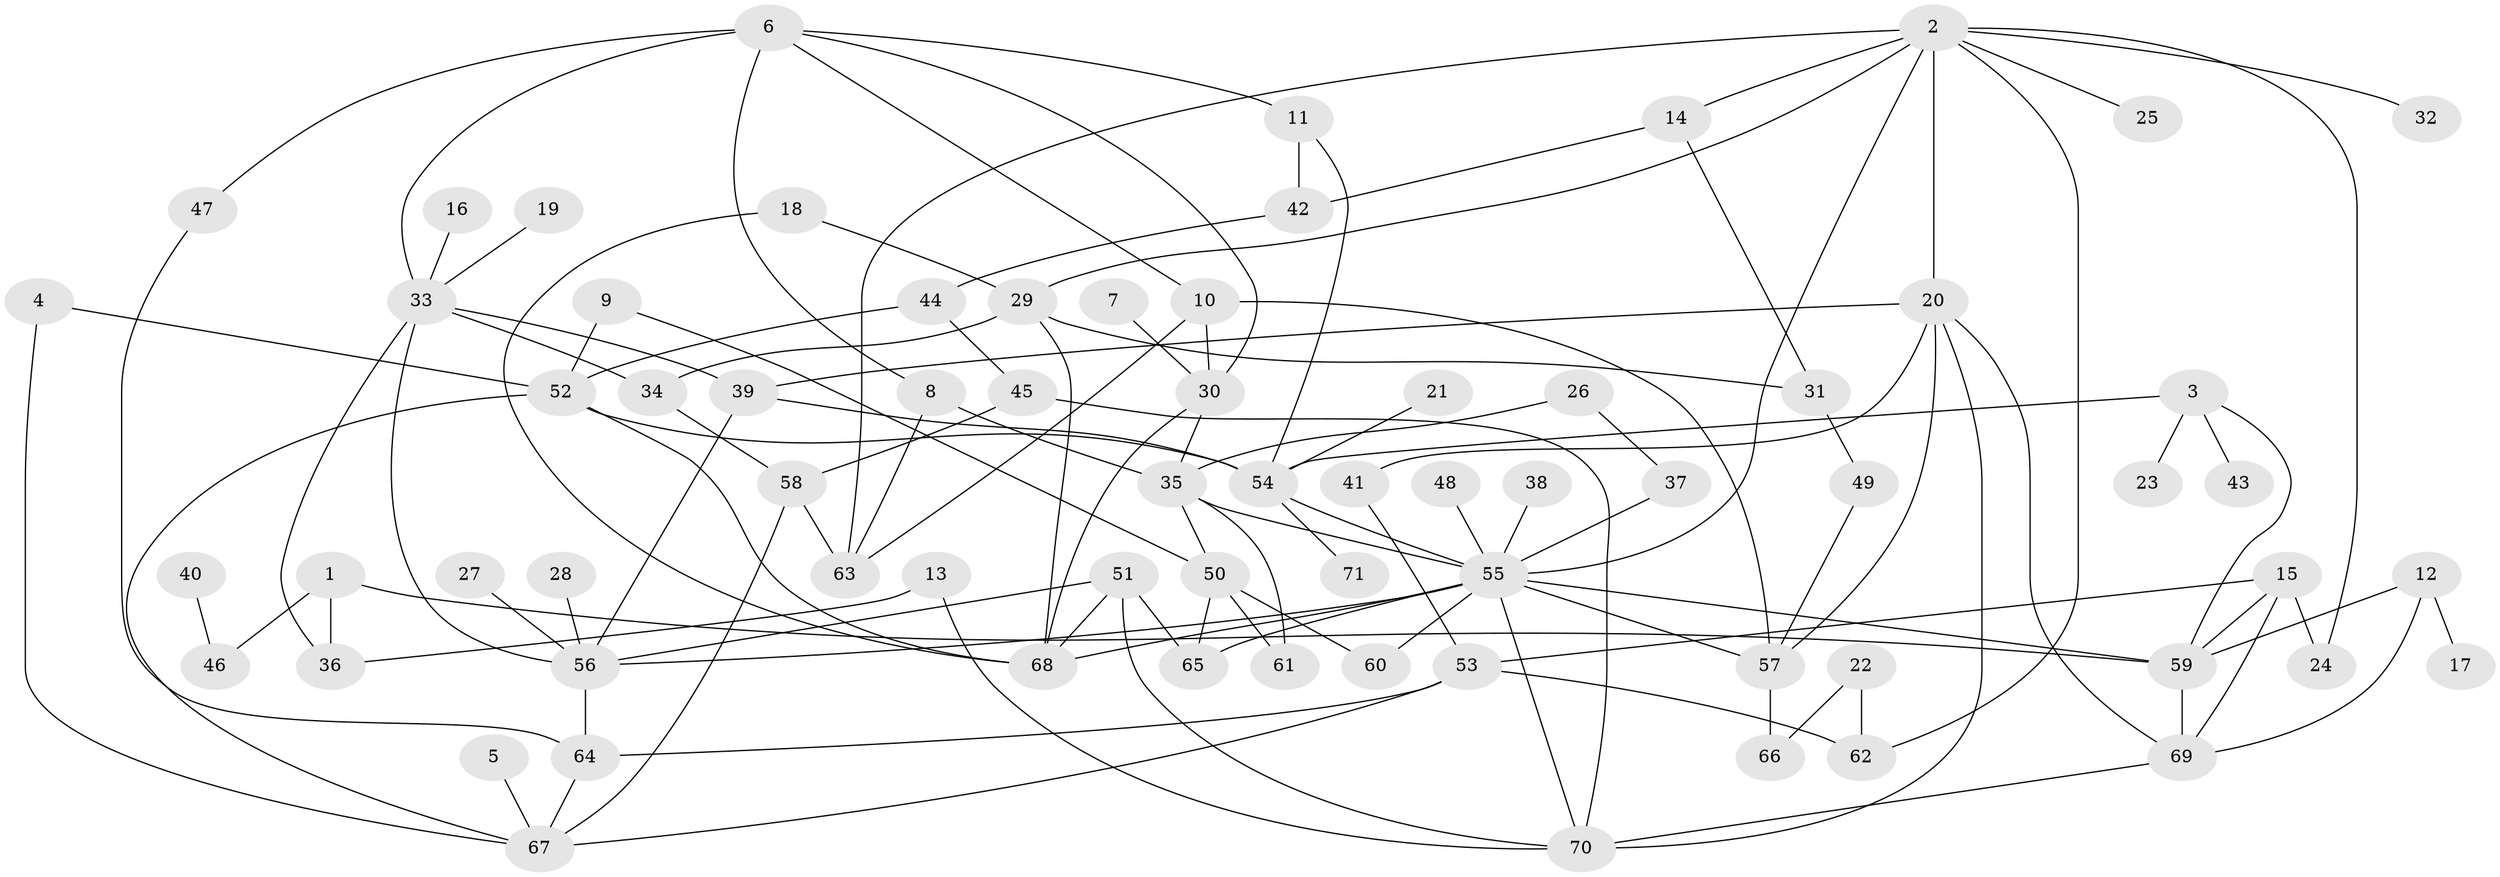 // original degree distribution, {6: 0.02127659574468085, 11: 0.0070921985815602835, 5: 0.05673758865248227, 3: 0.24113475177304963, 7: 0.014184397163120567, 2: 0.28368794326241137, 8: 0.0070921985815602835, 4: 0.1347517730496454, 1: 0.23404255319148937}
// Generated by graph-tools (version 1.1) at 2025/49/03/09/25 03:49:21]
// undirected, 71 vertices, 119 edges
graph export_dot {
graph [start="1"]
  node [color=gray90,style=filled];
  1;
  2;
  3;
  4;
  5;
  6;
  7;
  8;
  9;
  10;
  11;
  12;
  13;
  14;
  15;
  16;
  17;
  18;
  19;
  20;
  21;
  22;
  23;
  24;
  25;
  26;
  27;
  28;
  29;
  30;
  31;
  32;
  33;
  34;
  35;
  36;
  37;
  38;
  39;
  40;
  41;
  42;
  43;
  44;
  45;
  46;
  47;
  48;
  49;
  50;
  51;
  52;
  53;
  54;
  55;
  56;
  57;
  58;
  59;
  60;
  61;
  62;
  63;
  64;
  65;
  66;
  67;
  68;
  69;
  70;
  71;
  1 -- 36 [weight=1.0];
  1 -- 46 [weight=1.0];
  1 -- 59 [weight=1.0];
  2 -- 14 [weight=1.0];
  2 -- 20 [weight=1.0];
  2 -- 24 [weight=1.0];
  2 -- 25 [weight=1.0];
  2 -- 29 [weight=1.0];
  2 -- 32 [weight=1.0];
  2 -- 55 [weight=1.0];
  2 -- 62 [weight=1.0];
  2 -- 63 [weight=1.0];
  3 -- 23 [weight=1.0];
  3 -- 43 [weight=1.0];
  3 -- 54 [weight=1.0];
  3 -- 59 [weight=1.0];
  4 -- 52 [weight=1.0];
  4 -- 67 [weight=1.0];
  5 -- 67 [weight=1.0];
  6 -- 8 [weight=1.0];
  6 -- 10 [weight=1.0];
  6 -- 11 [weight=1.0];
  6 -- 30 [weight=1.0];
  6 -- 33 [weight=1.0];
  6 -- 47 [weight=1.0];
  7 -- 30 [weight=1.0];
  8 -- 35 [weight=1.0];
  8 -- 63 [weight=1.0];
  9 -- 50 [weight=1.0];
  9 -- 52 [weight=1.0];
  10 -- 30 [weight=1.0];
  10 -- 57 [weight=1.0];
  10 -- 63 [weight=1.0];
  11 -- 42 [weight=1.0];
  11 -- 54 [weight=1.0];
  12 -- 17 [weight=1.0];
  12 -- 59 [weight=1.0];
  12 -- 69 [weight=1.0];
  13 -- 36 [weight=1.0];
  13 -- 70 [weight=1.0];
  14 -- 31 [weight=1.0];
  14 -- 42 [weight=1.0];
  15 -- 24 [weight=1.0];
  15 -- 53 [weight=1.0];
  15 -- 59 [weight=1.0];
  15 -- 69 [weight=1.0];
  16 -- 33 [weight=1.0];
  18 -- 29 [weight=1.0];
  18 -- 68 [weight=1.0];
  19 -- 33 [weight=1.0];
  20 -- 39 [weight=1.0];
  20 -- 41 [weight=1.0];
  20 -- 57 [weight=1.0];
  20 -- 69 [weight=1.0];
  20 -- 70 [weight=1.0];
  21 -- 54 [weight=1.0];
  22 -- 62 [weight=1.0];
  22 -- 66 [weight=1.0];
  26 -- 35 [weight=1.0];
  26 -- 37 [weight=1.0];
  27 -- 56 [weight=1.0];
  28 -- 56 [weight=1.0];
  29 -- 31 [weight=1.0];
  29 -- 34 [weight=1.0];
  29 -- 68 [weight=1.0];
  30 -- 35 [weight=1.0];
  30 -- 68 [weight=1.0];
  31 -- 49 [weight=1.0];
  33 -- 34 [weight=1.0];
  33 -- 36 [weight=1.0];
  33 -- 39 [weight=1.0];
  33 -- 56 [weight=1.0];
  34 -- 58 [weight=1.0];
  35 -- 50 [weight=1.0];
  35 -- 55 [weight=1.0];
  35 -- 61 [weight=1.0];
  37 -- 55 [weight=1.0];
  38 -- 55 [weight=1.0];
  39 -- 54 [weight=1.0];
  39 -- 56 [weight=1.0];
  40 -- 46 [weight=1.0];
  41 -- 53 [weight=1.0];
  42 -- 44 [weight=1.0];
  44 -- 45 [weight=1.0];
  44 -- 52 [weight=1.0];
  45 -- 58 [weight=1.0];
  45 -- 70 [weight=1.0];
  47 -- 64 [weight=1.0];
  48 -- 55 [weight=1.0];
  49 -- 57 [weight=1.0];
  50 -- 60 [weight=1.0];
  50 -- 61 [weight=1.0];
  50 -- 65 [weight=1.0];
  51 -- 56 [weight=1.0];
  51 -- 65 [weight=1.0];
  51 -- 68 [weight=1.0];
  51 -- 70 [weight=1.0];
  52 -- 54 [weight=1.0];
  52 -- 67 [weight=1.0];
  52 -- 68 [weight=1.0];
  53 -- 62 [weight=1.0];
  53 -- 64 [weight=1.0];
  53 -- 67 [weight=1.0];
  54 -- 55 [weight=1.0];
  54 -- 71 [weight=1.0];
  55 -- 56 [weight=1.0];
  55 -- 57 [weight=1.0];
  55 -- 59 [weight=1.0];
  55 -- 60 [weight=1.0];
  55 -- 65 [weight=1.0];
  55 -- 68 [weight=1.0];
  55 -- 70 [weight=1.0];
  56 -- 64 [weight=1.0];
  57 -- 66 [weight=1.0];
  58 -- 63 [weight=1.0];
  58 -- 67 [weight=1.0];
  59 -- 69 [weight=1.0];
  64 -- 67 [weight=1.0];
  69 -- 70 [weight=1.0];
}
